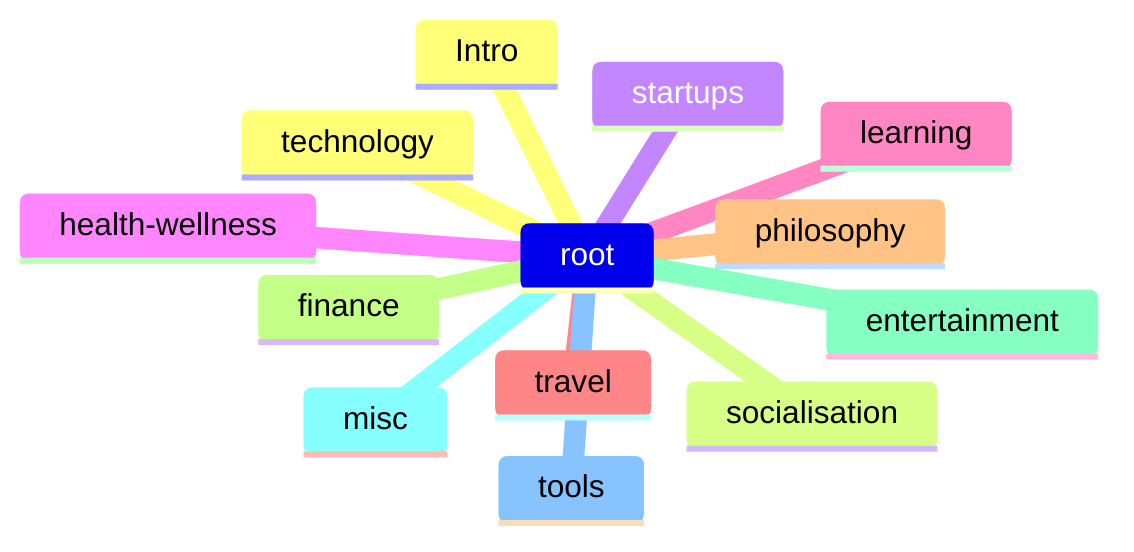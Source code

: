 mindmap
  root
    Intro
    socialisation
    startups
    health-wellness
    learning
    travel
    philosophy
    finance
    entertainment
    misc
    tools
    technology